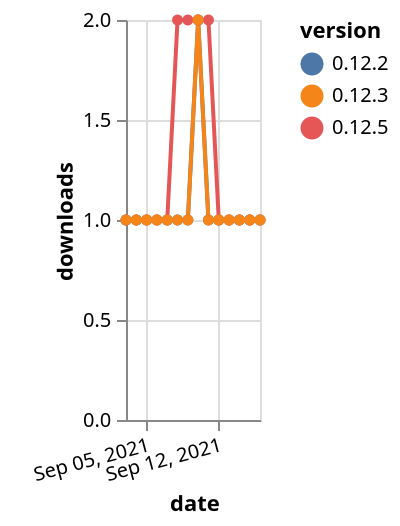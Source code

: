 {"$schema": "https://vega.github.io/schema/vega-lite/v5.json", "description": "A simple bar chart with embedded data.", "data": {"values": [{"date": "2021-09-03", "total": 144, "delta": 1, "version": "0.12.2"}, {"date": "2021-09-04", "total": 145, "delta": 1, "version": "0.12.2"}, {"date": "2021-09-05", "total": 146, "delta": 1, "version": "0.12.2"}, {"date": "2021-09-06", "total": 147, "delta": 1, "version": "0.12.2"}, {"date": "2021-09-07", "total": 148, "delta": 1, "version": "0.12.2"}, {"date": "2021-09-08", "total": 149, "delta": 1, "version": "0.12.2"}, {"date": "2021-09-09", "total": 150, "delta": 1, "version": "0.12.2"}, {"date": "2021-09-10", "total": 152, "delta": 2, "version": "0.12.2"}, {"date": "2021-09-11", "total": 153, "delta": 1, "version": "0.12.2"}, {"date": "2021-09-12", "total": 154, "delta": 1, "version": "0.12.2"}, {"date": "2021-09-13", "total": 155, "delta": 1, "version": "0.12.2"}, {"date": "2021-09-14", "total": 156, "delta": 1, "version": "0.12.2"}, {"date": "2021-09-15", "total": 157, "delta": 1, "version": "0.12.2"}, {"date": "2021-09-16", "total": 158, "delta": 1, "version": "0.12.2"}, {"date": "2021-09-03", "total": 215, "delta": 1, "version": "0.12.5"}, {"date": "2021-09-04", "total": 216, "delta": 1, "version": "0.12.5"}, {"date": "2021-09-05", "total": 217, "delta": 1, "version": "0.12.5"}, {"date": "2021-09-06", "total": 218, "delta": 1, "version": "0.12.5"}, {"date": "2021-09-07", "total": 219, "delta": 1, "version": "0.12.5"}, {"date": "2021-09-08", "total": 221, "delta": 2, "version": "0.12.5"}, {"date": "2021-09-09", "total": 223, "delta": 2, "version": "0.12.5"}, {"date": "2021-09-10", "total": 225, "delta": 2, "version": "0.12.5"}, {"date": "2021-09-11", "total": 227, "delta": 2, "version": "0.12.5"}, {"date": "2021-09-12", "total": 228, "delta": 1, "version": "0.12.5"}, {"date": "2021-09-13", "total": 229, "delta": 1, "version": "0.12.5"}, {"date": "2021-09-14", "total": 230, "delta": 1, "version": "0.12.5"}, {"date": "2021-09-15", "total": 231, "delta": 1, "version": "0.12.5"}, {"date": "2021-09-16", "total": 232, "delta": 1, "version": "0.12.5"}, {"date": "2021-09-03", "total": 142, "delta": 1, "version": "0.12.3"}, {"date": "2021-09-04", "total": 143, "delta": 1, "version": "0.12.3"}, {"date": "2021-09-05", "total": 144, "delta": 1, "version": "0.12.3"}, {"date": "2021-09-06", "total": 145, "delta": 1, "version": "0.12.3"}, {"date": "2021-09-07", "total": 146, "delta": 1, "version": "0.12.3"}, {"date": "2021-09-08", "total": 147, "delta": 1, "version": "0.12.3"}, {"date": "2021-09-09", "total": 148, "delta": 1, "version": "0.12.3"}, {"date": "2021-09-10", "total": 150, "delta": 2, "version": "0.12.3"}, {"date": "2021-09-11", "total": 151, "delta": 1, "version": "0.12.3"}, {"date": "2021-09-12", "total": 152, "delta": 1, "version": "0.12.3"}, {"date": "2021-09-13", "total": 153, "delta": 1, "version": "0.12.3"}, {"date": "2021-09-14", "total": 154, "delta": 1, "version": "0.12.3"}, {"date": "2021-09-15", "total": 155, "delta": 1, "version": "0.12.3"}, {"date": "2021-09-16", "total": 156, "delta": 1, "version": "0.12.3"}]}, "width": "container", "mark": {"type": "line", "point": {"filled": true}}, "encoding": {"x": {"field": "date", "type": "temporal", "timeUnit": "yearmonthdate", "title": "date", "axis": {"labelAngle": -15}}, "y": {"field": "delta", "type": "quantitative", "title": "downloads"}, "color": {"field": "version", "type": "nominal"}, "tooltip": {"field": "delta"}}}